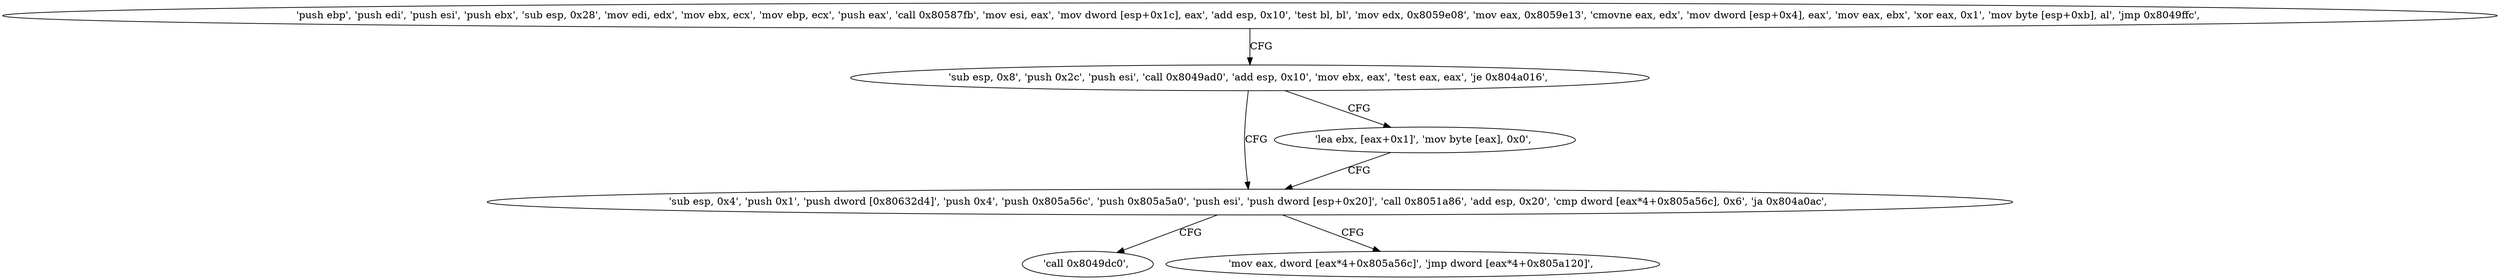 digraph "func" {
"134520747" [label = "'push ebp', 'push edi', 'push esi', 'push ebx', 'sub esp, 0x28', 'mov edi, edx', 'mov ebx, ecx', 'mov ebp, ecx', 'push eax', 'call 0x80587fb', 'mov esi, eax', 'mov dword [esp+0x1c], eax', 'add esp, 0x10', 'test bl, bl', 'mov edx, 0x8059e08', 'mov eax, 0x8059e13', 'cmovne eax, edx', 'mov dword [esp+0x4], eax', 'mov eax, ebx', 'xor eax, 0x1', 'mov byte [esp+0xb], al', 'jmp 0x8049ffc', " ]
"134520828" [label = "'sub esp, 0x8', 'push 0x2c', 'push esi', 'call 0x8049ad0', 'add esp, 0x10', 'mov ebx, eax', 'test eax, eax', 'je 0x804a016', " ]
"134520854" [label = "'sub esp, 0x4', 'push 0x1', 'push dword [0x80632d4]', 'push 0x4', 'push 0x805a56c', 'push 0x805a5a0', 'push esi', 'push dword [esp+0x20]', 'call 0x8051a86', 'add esp, 0x20', 'cmp dword [eax*4+0x805a56c], 0x6', 'ja 0x804a0ac', " ]
"134520848" [label = "'lea ebx, [eax+0x1]', 'mov byte [eax], 0x0', " ]
"134521004" [label = "'call 0x8049dc0', " ]
"134520900" [label = "'mov eax, dword [eax*4+0x805a56c]', 'jmp dword [eax*4+0x805a120]', " ]
"134520747" -> "134520828" [ label = "CFG" ]
"134520828" -> "134520854" [ label = "CFG" ]
"134520828" -> "134520848" [ label = "CFG" ]
"134520854" -> "134521004" [ label = "CFG" ]
"134520854" -> "134520900" [ label = "CFG" ]
"134520848" -> "134520854" [ label = "CFG" ]
}

